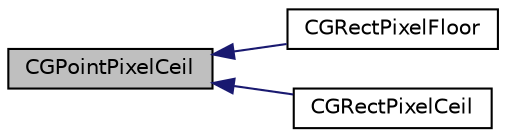 digraph "CGPointPixelCeil"
{
  edge [fontname="Helvetica",fontsize="10",labelfontname="Helvetica",labelfontsize="10"];
  node [fontname="Helvetica",fontsize="10",shape=record];
  rankdir="LR";
  Node42 [label="CGPointPixelCeil",height=0.2,width=0.4,color="black", fillcolor="grey75", style="filled", fontcolor="black"];
  Node42 -> Node43 [dir="back",color="midnightblue",fontsize="10",style="solid"];
  Node43 [label="CGRectPixelFloor",height=0.2,width=0.4,color="black", fillcolor="white", style="filled",URL="$_m_a_r_c_g_utilities_8h.html#adbf0da352bb1f181e4bd5a87f7168b48",tooltip="floor point value for pixel-aligned "];
  Node42 -> Node44 [dir="back",color="midnightblue",fontsize="10",style="solid"];
  Node44 [label="CGRectPixelCeil",height=0.2,width=0.4,color="black", fillcolor="white", style="filled",URL="$_m_a_r_c_g_utilities_8h.html#aedfa1fcc3497f79ba944dccdc7e34bdf",tooltip="ceil point value for pixel-aligned "];
}
